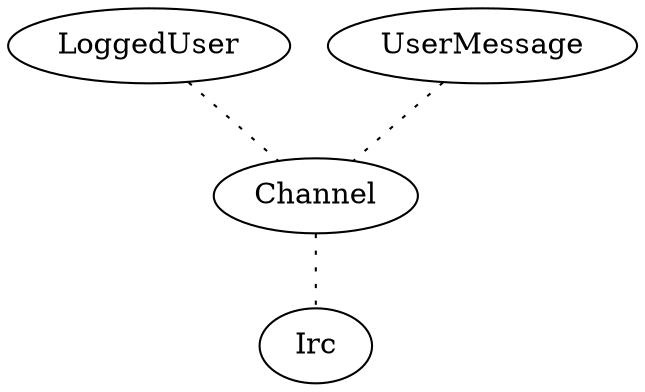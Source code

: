 graph G {
	LoggedUser -- Channel [style=dotted];
	UserMessage -- Channel [style=dotted];
	Channel -- Irc [style=dotted];
}

